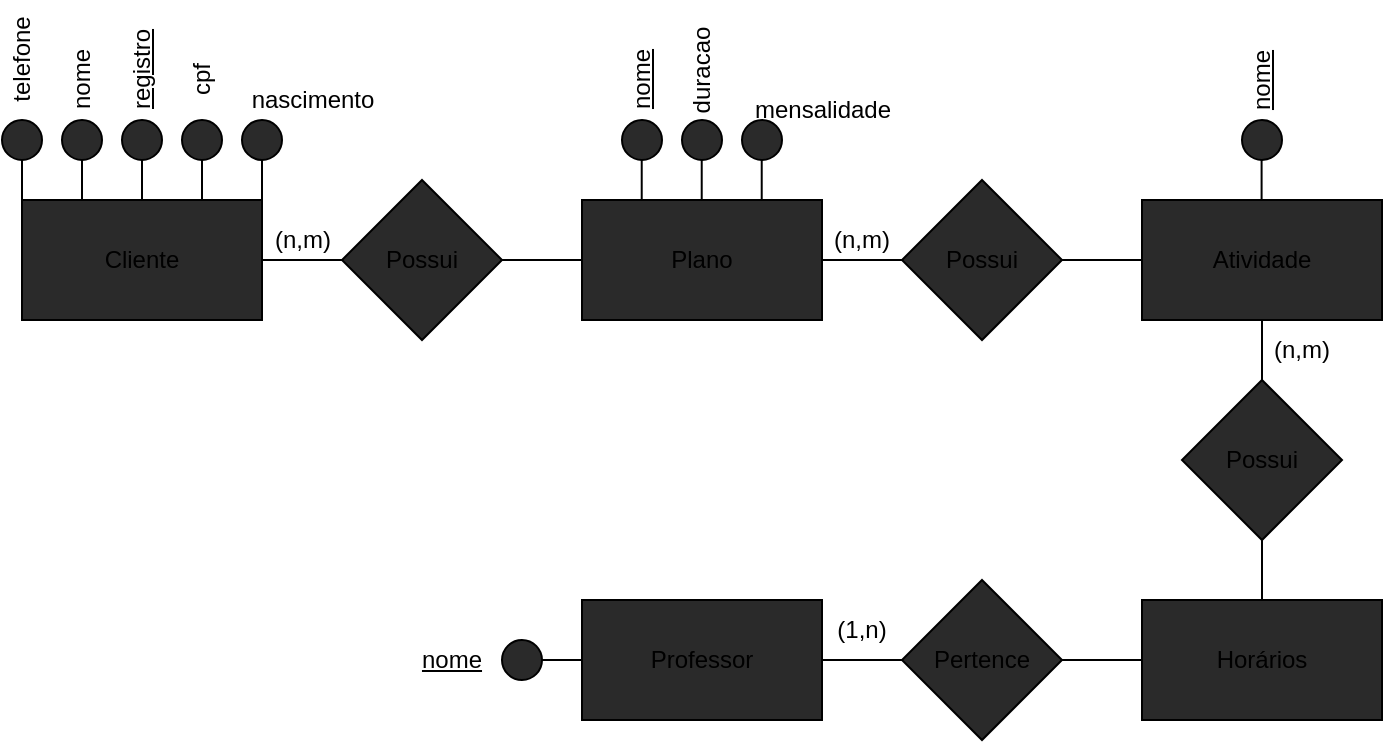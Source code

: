 <mxfile version="17.4.5" type="github">
  <diagram id="_srXjLKjGfSBkvNmS1eG" name="Page-1">
    <mxGraphModel dx="1067" dy="483" grid="1" gridSize="10" guides="1" tooltips="1" connect="1" arrows="1" fold="1" page="1" pageScale="1" pageWidth="827" pageHeight="1169" math="0" shadow="0">
      <root>
        <mxCell id="0" />
        <mxCell id="1" parent="0" />
        <mxCell id="_5C4xssJZdJjozjm8jtO-1" value="Cliente" style="rounded=0;whiteSpace=wrap;html=1;fillColor=#2A2A2A;" vertex="1" parent="1">
          <mxGeometry x="40" y="190" width="120" height="60" as="geometry" />
        </mxCell>
        <mxCell id="_5C4xssJZdJjozjm8jtO-2" value="Possui" style="rhombus;whiteSpace=wrap;html=1;fillColor=#2A2A2A;" vertex="1" parent="1">
          <mxGeometry x="200" y="180" width="80" height="80" as="geometry" />
        </mxCell>
        <mxCell id="_5C4xssJZdJjozjm8jtO-3" value="Plano" style="rounded=0;whiteSpace=wrap;html=1;fillColor=#2A2A2A;" vertex="1" parent="1">
          <mxGeometry x="320" y="190" width="120" height="60" as="geometry" />
        </mxCell>
        <mxCell id="_5C4xssJZdJjozjm8jtO-4" value="Possui" style="rhombus;whiteSpace=wrap;html=1;fillColor=#2A2A2A;" vertex="1" parent="1">
          <mxGeometry x="480" y="180" width="80" height="80" as="geometry" />
        </mxCell>
        <mxCell id="_5C4xssJZdJjozjm8jtO-5" value="Atividade" style="rounded=0;whiteSpace=wrap;html=1;fillColor=#2A2A2A;" vertex="1" parent="1">
          <mxGeometry x="600" y="190" width="120" height="60" as="geometry" />
        </mxCell>
        <mxCell id="_5C4xssJZdJjozjm8jtO-6" value="Possui" style="rhombus;whiteSpace=wrap;html=1;fillColor=#2A2A2A;" vertex="1" parent="1">
          <mxGeometry x="620" y="280" width="80" height="80" as="geometry" />
        </mxCell>
        <mxCell id="_5C4xssJZdJjozjm8jtO-7" value="Horários" style="rounded=0;whiteSpace=wrap;html=1;fillColor=#2A2A2A;" vertex="1" parent="1">
          <mxGeometry x="600" y="390" width="120" height="60" as="geometry" />
        </mxCell>
        <mxCell id="_5C4xssJZdJjozjm8jtO-8" value="Pertence" style="rhombus;whiteSpace=wrap;html=1;fillColor=#2A2A2A;" vertex="1" parent="1">
          <mxGeometry x="480" y="380" width="80" height="80" as="geometry" />
        </mxCell>
        <mxCell id="_5C4xssJZdJjozjm8jtO-9" value="Professor" style="rounded=0;whiteSpace=wrap;html=1;fillColor=#2A2A2A;" vertex="1" parent="1">
          <mxGeometry x="320" y="390" width="120" height="60" as="geometry" />
        </mxCell>
        <mxCell id="_5C4xssJZdJjozjm8jtO-12" value="" style="endArrow=none;html=1;rounded=0;exitX=1;exitY=0.5;exitDx=0;exitDy=0;" edge="1" parent="1" source="_5C4xssJZdJjozjm8jtO-1">
          <mxGeometry width="50" height="50" relative="1" as="geometry">
            <mxPoint x="150" y="270" as="sourcePoint" />
            <mxPoint x="200" y="220" as="targetPoint" />
          </mxGeometry>
        </mxCell>
        <mxCell id="_5C4xssJZdJjozjm8jtO-13" value="" style="endArrow=none;html=1;rounded=0;entryX=0;entryY=0.5;entryDx=0;entryDy=0;" edge="1" parent="1" target="_5C4xssJZdJjozjm8jtO-3">
          <mxGeometry width="50" height="50" relative="1" as="geometry">
            <mxPoint x="280" y="220" as="sourcePoint" />
            <mxPoint x="330" y="170" as="targetPoint" />
          </mxGeometry>
        </mxCell>
        <mxCell id="_5C4xssJZdJjozjm8jtO-14" value="(n,m)" style="text;html=1;align=center;verticalAlign=middle;resizable=0;points=[];autosize=1;strokeColor=none;fillColor=none;" vertex="1" parent="1">
          <mxGeometry x="160" y="200" width="40" height="20" as="geometry" />
        </mxCell>
        <mxCell id="_5C4xssJZdJjozjm8jtO-15" value="" style="endArrow=none;html=1;rounded=0;exitX=0;exitY=0.5;exitDx=0;exitDy=0;entryX=1;entryY=0.5;entryDx=0;entryDy=0;" edge="1" parent="1" source="_5C4xssJZdJjozjm8jtO-4" target="_5C4xssJZdJjozjm8jtO-3">
          <mxGeometry width="50" height="50" relative="1" as="geometry">
            <mxPoint x="390" y="280" as="sourcePoint" />
            <mxPoint x="440" y="230" as="targetPoint" />
          </mxGeometry>
        </mxCell>
        <mxCell id="_5C4xssJZdJjozjm8jtO-16" value="(n,m)" style="text;html=1;strokeColor=none;fillColor=none;align=center;verticalAlign=middle;whiteSpace=wrap;rounded=0;" vertex="1" parent="1">
          <mxGeometry x="430" y="195" width="60" height="30" as="geometry" />
        </mxCell>
        <mxCell id="_5C4xssJZdJjozjm8jtO-17" value="" style="endArrow=none;html=1;rounded=0;entryX=0;entryY=0.5;entryDx=0;entryDy=0;" edge="1" parent="1" target="_5C4xssJZdJjozjm8jtO-5">
          <mxGeometry width="50" height="50" relative="1" as="geometry">
            <mxPoint x="560" y="220" as="sourcePoint" />
            <mxPoint x="610" y="170" as="targetPoint" />
          </mxGeometry>
        </mxCell>
        <mxCell id="_5C4xssJZdJjozjm8jtO-18" value="" style="endArrow=none;html=1;rounded=0;exitX=0.5;exitY=0;exitDx=0;exitDy=0;" edge="1" parent="1" source="_5C4xssJZdJjozjm8jtO-6">
          <mxGeometry width="50" height="50" relative="1" as="geometry">
            <mxPoint x="610" y="300" as="sourcePoint" />
            <mxPoint x="660" y="250" as="targetPoint" />
          </mxGeometry>
        </mxCell>
        <mxCell id="_5C4xssJZdJjozjm8jtO-19" value="" style="endArrow=none;html=1;rounded=0;exitX=0.5;exitY=0;exitDx=0;exitDy=0;entryX=0.5;entryY=1;entryDx=0;entryDy=0;" edge="1" parent="1" source="_5C4xssJZdJjozjm8jtO-7" target="_5C4xssJZdJjozjm8jtO-6">
          <mxGeometry width="50" height="50" relative="1" as="geometry">
            <mxPoint x="610" y="450" as="sourcePoint" />
            <mxPoint x="660" y="400" as="targetPoint" />
          </mxGeometry>
        </mxCell>
        <mxCell id="_5C4xssJZdJjozjm8jtO-20" value="" style="endArrow=none;html=1;rounded=0;exitX=1;exitY=0.5;exitDx=0;exitDy=0;" edge="1" parent="1" source="_5C4xssJZdJjozjm8jtO-9">
          <mxGeometry width="50" height="50" relative="1" as="geometry">
            <mxPoint x="430" y="470" as="sourcePoint" />
            <mxPoint x="480" y="420" as="targetPoint" />
          </mxGeometry>
        </mxCell>
        <mxCell id="_5C4xssJZdJjozjm8jtO-24" value="" style="endArrow=none;html=1;rounded=0;exitX=0;exitY=0.5;exitDx=0;exitDy=0;entryX=1;entryY=0.5;entryDx=0;entryDy=0;" edge="1" parent="1" source="_5C4xssJZdJjozjm8jtO-7" target="_5C4xssJZdJjozjm8jtO-8">
          <mxGeometry width="50" height="50" relative="1" as="geometry">
            <mxPoint x="390" y="380" as="sourcePoint" />
            <mxPoint x="440" y="330" as="targetPoint" />
          </mxGeometry>
        </mxCell>
        <mxCell id="_5C4xssJZdJjozjm8jtO-25" value="(1,n)" style="text;html=1;strokeColor=none;fillColor=none;align=center;verticalAlign=middle;whiteSpace=wrap;rounded=0;" vertex="1" parent="1">
          <mxGeometry x="430" y="390" width="60" height="30" as="geometry" />
        </mxCell>
        <mxCell id="_5C4xssJZdJjozjm8jtO-26" value="(n,m)" style="text;html=1;strokeColor=none;fillColor=none;align=center;verticalAlign=middle;whiteSpace=wrap;rounded=0;" vertex="1" parent="1">
          <mxGeometry x="650" y="250" width="60" height="30" as="geometry" />
        </mxCell>
        <mxCell id="_5C4xssJZdJjozjm8jtO-27" value="" style="ellipse;whiteSpace=wrap;html=1;aspect=fixed;fillColor=#2A2A2A;" vertex="1" parent="1">
          <mxGeometry x="90" y="150" width="20" height="20" as="geometry" />
        </mxCell>
        <mxCell id="_5C4xssJZdJjozjm8jtO-28" value="" style="ellipse;whiteSpace=wrap;html=1;aspect=fixed;fillColor=#2A2A2A;" vertex="1" parent="1">
          <mxGeometry x="120" y="150" width="20" height="20" as="geometry" />
        </mxCell>
        <mxCell id="_5C4xssJZdJjozjm8jtO-29" value="" style="ellipse;whiteSpace=wrap;html=1;aspect=fixed;fillColor=#2A2A2A;" vertex="1" parent="1">
          <mxGeometry x="60" y="150" width="20" height="20" as="geometry" />
        </mxCell>
        <mxCell id="_5C4xssJZdJjozjm8jtO-30" value="" style="ellipse;whiteSpace=wrap;html=1;aspect=fixed;fillColor=#2A2A2A;" vertex="1" parent="1">
          <mxGeometry x="150" y="150" width="20" height="20" as="geometry" />
        </mxCell>
        <mxCell id="_5C4xssJZdJjozjm8jtO-31" value="" style="ellipse;whiteSpace=wrap;html=1;aspect=fixed;fillColor=#2A2A2A;" vertex="1" parent="1">
          <mxGeometry x="30" y="150" width="20" height="20" as="geometry" />
        </mxCell>
        <mxCell id="_5C4xssJZdJjozjm8jtO-32" value="" style="endArrow=none;html=1;rounded=0;entryX=0.5;entryY=1;entryDx=0;entryDy=0;exitX=0;exitY=0;exitDx=0;exitDy=0;" edge="1" parent="1" source="_5C4xssJZdJjozjm8jtO-1" target="_5C4xssJZdJjozjm8jtO-31">
          <mxGeometry width="50" height="50" relative="1" as="geometry">
            <mxPoint x="30" y="210" as="sourcePoint" />
            <mxPoint x="80" y="160" as="targetPoint" />
          </mxGeometry>
        </mxCell>
        <mxCell id="_5C4xssJZdJjozjm8jtO-33" value="" style="endArrow=none;html=1;rounded=0;exitX=0.25;exitY=0;exitDx=0;exitDy=0;" edge="1" parent="1" source="_5C4xssJZdJjozjm8jtO-1">
          <mxGeometry width="50" height="50" relative="1" as="geometry">
            <mxPoint x="20" y="220" as="sourcePoint" />
            <mxPoint x="70" y="170" as="targetPoint" />
          </mxGeometry>
        </mxCell>
        <mxCell id="_5C4xssJZdJjozjm8jtO-34" value="" style="endArrow=none;html=1;rounded=0;exitX=0.5;exitY=1;exitDx=0;exitDy=0;entryX=0.5;entryY=0;entryDx=0;entryDy=0;" edge="1" parent="1" source="_5C4xssJZdJjozjm8jtO-27" target="_5C4xssJZdJjozjm8jtO-1">
          <mxGeometry width="50" height="50" relative="1" as="geometry">
            <mxPoint x="70" y="180" as="sourcePoint" />
            <mxPoint x="120" y="130" as="targetPoint" />
          </mxGeometry>
        </mxCell>
        <mxCell id="_5C4xssJZdJjozjm8jtO-35" value="" style="endArrow=none;html=1;rounded=0;exitX=0.5;exitY=1;exitDx=0;exitDy=0;entryX=0.75;entryY=0;entryDx=0;entryDy=0;" edge="1" parent="1" source="_5C4xssJZdJjozjm8jtO-28" target="_5C4xssJZdJjozjm8jtO-1">
          <mxGeometry width="50" height="50" relative="1" as="geometry">
            <mxPoint x="110" y="180" as="sourcePoint" />
            <mxPoint x="160" y="130" as="targetPoint" />
          </mxGeometry>
        </mxCell>
        <mxCell id="_5C4xssJZdJjozjm8jtO-36" value="" style="endArrow=none;html=1;rounded=0;exitX=0.5;exitY=1;exitDx=0;exitDy=0;entryX=0.75;entryY=0;entryDx=0;entryDy=0;" edge="1" parent="1">
          <mxGeometry width="50" height="50" relative="1" as="geometry">
            <mxPoint x="160" y="170" as="sourcePoint" />
            <mxPoint x="160" y="190" as="targetPoint" />
          </mxGeometry>
        </mxCell>
        <mxCell id="_5C4xssJZdJjozjm8jtO-37" value="nome" style="text;html=1;align=center;verticalAlign=middle;resizable=0;points=[];autosize=1;strokeColor=none;fillColor=none;rotation=-90;" vertex="1" parent="1">
          <mxGeometry x="45" y="120" width="50" height="20" as="geometry" />
        </mxCell>
        <mxCell id="_5C4xssJZdJjozjm8jtO-38" value="&lt;u&gt;registro&lt;/u&gt;" style="text;html=1;align=center;verticalAlign=middle;resizable=0;points=[];autosize=1;strokeColor=none;fillColor=none;rotation=-90;" vertex="1" parent="1">
          <mxGeometry x="70" y="115" width="60" height="20" as="geometry" />
        </mxCell>
        <mxCell id="_5C4xssJZdJjozjm8jtO-39" value="cpf" style="text;html=1;align=center;verticalAlign=middle;resizable=0;points=[];autosize=1;strokeColor=none;fillColor=none;rotation=-90;" vertex="1" parent="1">
          <mxGeometry x="115" y="120" width="30" height="20" as="geometry" />
        </mxCell>
        <mxCell id="_5C4xssJZdJjozjm8jtO-40" value="telefone" style="text;html=1;align=center;verticalAlign=middle;resizable=0;points=[];autosize=1;strokeColor=none;fillColor=none;rotation=-90;" vertex="1" parent="1">
          <mxGeometry x="10" y="110" width="60" height="20" as="geometry" />
        </mxCell>
        <mxCell id="_5C4xssJZdJjozjm8jtO-41" value="nascimento" style="text;html=1;align=center;verticalAlign=middle;resizable=0;points=[];autosize=1;strokeColor=none;fillColor=none;rotation=0;" vertex="1" parent="1">
          <mxGeometry x="145" y="130" width="80" height="20" as="geometry" />
        </mxCell>
        <mxCell id="_5C4xssJZdJjozjm8jtO-42" value="" style="ellipse;whiteSpace=wrap;html=1;aspect=fixed;fillColor=#2A2A2A;" vertex="1" parent="1">
          <mxGeometry x="370" y="150" width="20" height="20" as="geometry" />
        </mxCell>
        <mxCell id="_5C4xssJZdJjozjm8jtO-43" value="" style="ellipse;whiteSpace=wrap;html=1;aspect=fixed;fillColor=#2A2A2A;" vertex="1" parent="1">
          <mxGeometry x="400" y="150" width="20" height="20" as="geometry" />
        </mxCell>
        <mxCell id="_5C4xssJZdJjozjm8jtO-44" value="" style="ellipse;whiteSpace=wrap;html=1;aspect=fixed;fillColor=#2A2A2A;" vertex="1" parent="1">
          <mxGeometry x="340" y="150" width="20" height="20" as="geometry" />
        </mxCell>
        <mxCell id="_5C4xssJZdJjozjm8jtO-45" value="" style="endArrow=none;html=1;rounded=0;exitX=0.5;exitY=1;exitDx=0;exitDy=0;entryX=0.75;entryY=0;entryDx=0;entryDy=0;" edge="1" parent="1">
          <mxGeometry width="50" height="50" relative="1" as="geometry">
            <mxPoint x="349.86" y="170" as="sourcePoint" />
            <mxPoint x="349.86" y="190" as="targetPoint" />
          </mxGeometry>
        </mxCell>
        <mxCell id="_5C4xssJZdJjozjm8jtO-46" value="" style="endArrow=none;html=1;rounded=0;exitX=0.5;exitY=1;exitDx=0;exitDy=0;entryX=0.75;entryY=0;entryDx=0;entryDy=0;" edge="1" parent="1">
          <mxGeometry width="50" height="50" relative="1" as="geometry">
            <mxPoint x="379.86" y="170" as="sourcePoint" />
            <mxPoint x="379.86" y="190" as="targetPoint" />
          </mxGeometry>
        </mxCell>
        <mxCell id="_5C4xssJZdJjozjm8jtO-47" value="" style="endArrow=none;html=1;rounded=0;exitX=0.5;exitY=1;exitDx=0;exitDy=0;entryX=0.75;entryY=0;entryDx=0;entryDy=0;" edge="1" parent="1">
          <mxGeometry width="50" height="50" relative="1" as="geometry">
            <mxPoint x="409.86" y="170" as="sourcePoint" />
            <mxPoint x="409.86" y="190" as="targetPoint" />
          </mxGeometry>
        </mxCell>
        <mxCell id="_5C4xssJZdJjozjm8jtO-49" value="&lt;u&gt;nome&lt;/u&gt;" style="text;html=1;align=center;verticalAlign=middle;resizable=0;points=[];autosize=1;strokeColor=none;fillColor=none;rotation=-90;" vertex="1" parent="1">
          <mxGeometry x="325" y="120" width="50" height="20" as="geometry" />
        </mxCell>
        <mxCell id="_5C4xssJZdJjozjm8jtO-50" value="duracao" style="text;html=1;strokeColor=none;fillColor=none;align=center;verticalAlign=middle;whiteSpace=wrap;rounded=0;rotation=-90;" vertex="1" parent="1">
          <mxGeometry x="350" y="110" width="60" height="30" as="geometry" />
        </mxCell>
        <mxCell id="_5C4xssJZdJjozjm8jtO-51" value="mensalidade" style="text;html=1;align=center;verticalAlign=middle;resizable=0;points=[];autosize=1;strokeColor=none;fillColor=none;rotation=0;" vertex="1" parent="1">
          <mxGeometry x="400" y="135" width="80" height="20" as="geometry" />
        </mxCell>
        <mxCell id="_5C4xssJZdJjozjm8jtO-52" value="&lt;u&gt;nome&lt;/u&gt;" style="text;html=1;strokeColor=none;fillColor=none;align=center;verticalAlign=middle;whiteSpace=wrap;rounded=0;rotation=-90;" vertex="1" parent="1">
          <mxGeometry x="630" y="115" width="60" height="30" as="geometry" />
        </mxCell>
        <mxCell id="_5C4xssJZdJjozjm8jtO-53" value="" style="ellipse;whiteSpace=wrap;html=1;aspect=fixed;fillColor=#2A2A2A;" vertex="1" parent="1">
          <mxGeometry x="650" y="150" width="20" height="20" as="geometry" />
        </mxCell>
        <mxCell id="_5C4xssJZdJjozjm8jtO-54" value="" style="endArrow=none;html=1;rounded=0;exitX=0.5;exitY=1;exitDx=0;exitDy=0;entryX=0.75;entryY=0;entryDx=0;entryDy=0;" edge="1" parent="1">
          <mxGeometry width="50" height="50" relative="1" as="geometry">
            <mxPoint x="659.8" y="170" as="sourcePoint" />
            <mxPoint x="659.8" y="190" as="targetPoint" />
          </mxGeometry>
        </mxCell>
        <mxCell id="_5C4xssJZdJjozjm8jtO-67" value="" style="ellipse;whiteSpace=wrap;html=1;aspect=fixed;fillColor=#2A2A2A;" vertex="1" parent="1">
          <mxGeometry x="280" y="410" width="20" height="20" as="geometry" />
        </mxCell>
        <mxCell id="_5C4xssJZdJjozjm8jtO-68" value="" style="endArrow=none;html=1;rounded=0;exitX=1;exitY=0.5;exitDx=0;exitDy=0;" edge="1" parent="1" source="_5C4xssJZdJjozjm8jtO-67" target="_5C4xssJZdJjozjm8jtO-9">
          <mxGeometry width="50" height="50" relative="1" as="geometry">
            <mxPoint x="330" y="470" as="sourcePoint" />
            <mxPoint x="380" y="420" as="targetPoint" />
          </mxGeometry>
        </mxCell>
        <mxCell id="_5C4xssJZdJjozjm8jtO-70" value="&lt;u&gt;nome&lt;/u&gt;" style="text;html=1;strokeColor=none;fillColor=none;align=center;verticalAlign=middle;whiteSpace=wrap;rounded=0;" vertex="1" parent="1">
          <mxGeometry x="225" y="405" width="60" height="30" as="geometry" />
        </mxCell>
      </root>
    </mxGraphModel>
  </diagram>
</mxfile>

